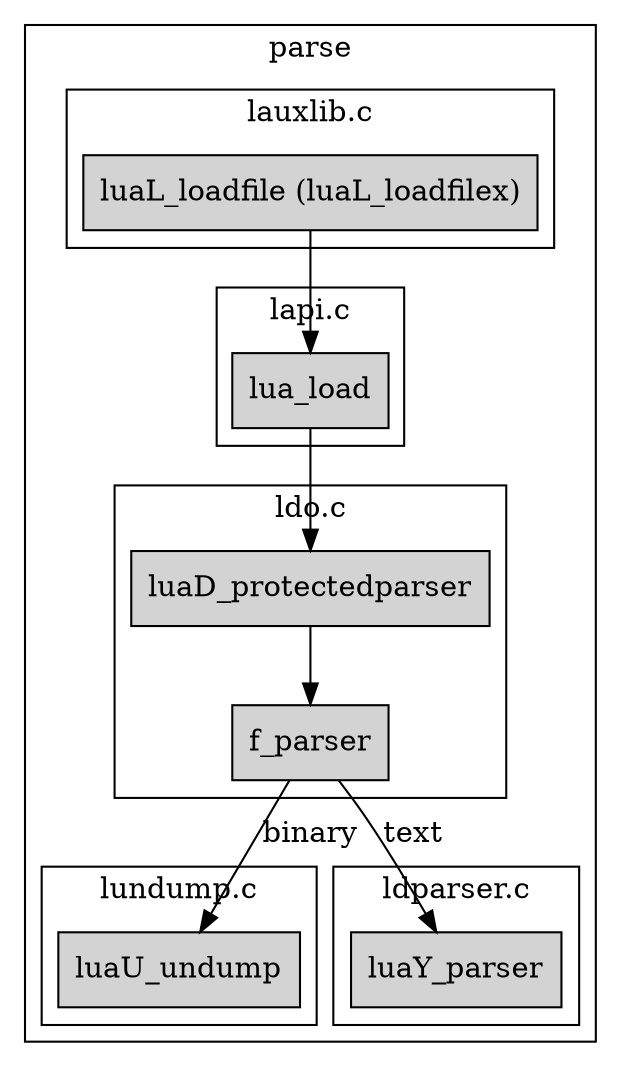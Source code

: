 digraph procedure
{
// rankdir = LR;

subgraph cluster_parser
{
// rankdir = TD;
compound = true;
node[shape = record];
label = "parse"

subgraph cluster_lauxlib_c
{
node [style = filled];
shape = box;
label = "lauxlib.c";
"luaL_loadfile"[label = "luaL_loadfile (luaL_loadfilex)"];
}

subgraph cluster_lapi_c
{
node [style = filled];
shape = box;
label = "lapi.c";
"lua_load"[label = "lua_load"];
}

subgraph cluster_ldo_c
{
node [style = filled];
shape = box;
label = "ldo.c";
"luaD_protectedparser"[label = "luaD_protectedparser"];
"f_parser"[label = "f_parser"];
}

subgraph cluster_lundump_c
{
node [style = filled];
shape = box;
label = "lundump.c";
"luaU_undump"[label = "luaU_undump"];
}

subgraph cluster_lparser_c
{
node [style = filled];
shape = box;
label = "ldparser.c";
"luaY_parser"[label = "luaY_parser"];
}

luaL_loadfile -> lua_load;
lua_load -> luaD_protectedparser;
luaD_protectedparser -> f_parser;
f_parser -> luaU_undump[label = "binary"];
f_parser -> luaY_parser[label = "text"];
}

subgraph cluster_execute
{

}

}

